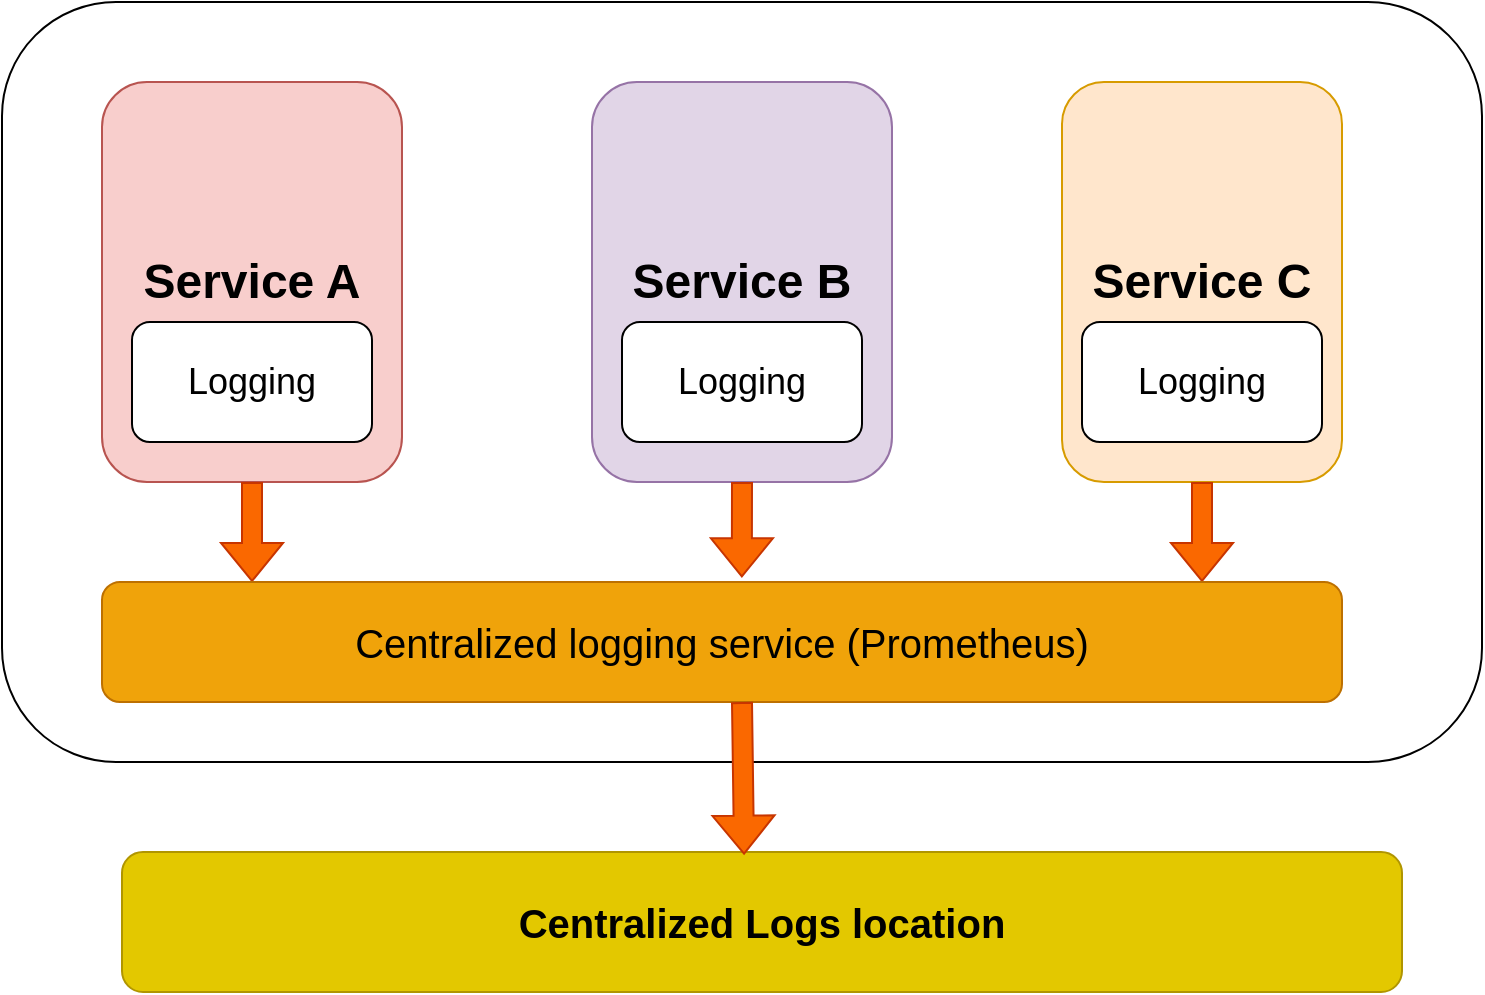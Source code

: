 <mxfile version="20.8.13" type="github">
  <diagram id="6JjqR04NzSdjiCu4Dxnf" name="Page-1">
    <mxGraphModel dx="880" dy="421" grid="1" gridSize="10" guides="1" tooltips="1" connect="1" arrows="1" fold="1" page="1" pageScale="1" pageWidth="827" pageHeight="1169" math="0" shadow="0">
      <root>
        <mxCell id="0" />
        <mxCell id="1" parent="0" />
        <mxCell id="g1a5hRw7U2E6IYuk5Pdz-1" value="" style="rounded=1;whiteSpace=wrap;html=1;fillColor=none;" parent="1" vertex="1">
          <mxGeometry x="80" y="90" width="740" height="380" as="geometry" />
        </mxCell>
        <mxCell id="g1a5hRw7U2E6IYuk5Pdz-2" value="&lt;font size=&quot;1&quot;&gt;&lt;b style=&quot;font-size: 24px;&quot;&gt;Service A&lt;/b&gt;&lt;/font&gt;" style="rounded=1;whiteSpace=wrap;html=1;fillColor=#f8cecc;strokeColor=#b85450;" parent="1" vertex="1">
          <mxGeometry x="130" y="130" width="150" height="200" as="geometry" />
        </mxCell>
        <mxCell id="g1a5hRw7U2E6IYuk5Pdz-3" value="&lt;font style=&quot;font-size: 24px;&quot;&gt;&lt;b&gt;Service B&lt;/b&gt;&lt;/font&gt;" style="rounded=1;whiteSpace=wrap;html=1;fillColor=#e1d5e7;strokeColor=#9673a6;" parent="1" vertex="1">
          <mxGeometry x="375" y="130" width="150" height="200" as="geometry" />
        </mxCell>
        <mxCell id="g1a5hRw7U2E6IYuk5Pdz-5" value="&lt;font style=&quot;font-size: 18px;&quot;&gt;Logging&lt;/font&gt;" style="rounded=1;whiteSpace=wrap;html=1;" parent="1" vertex="1">
          <mxGeometry x="145" y="250" width="120" height="60" as="geometry" />
        </mxCell>
        <mxCell id="g1a5hRw7U2E6IYuk5Pdz-6" value="&lt;font style=&quot;font-size: 24px;&quot;&gt;&lt;b&gt;Service C&lt;/b&gt;&lt;/font&gt;" style="rounded=1;whiteSpace=wrap;html=1;fillColor=#ffe6cc;strokeColor=#d79b00;" parent="1" vertex="1">
          <mxGeometry x="610" y="130" width="140" height="200" as="geometry" />
        </mxCell>
        <mxCell id="g1a5hRw7U2E6IYuk5Pdz-7" value="&lt;font style=&quot;font-size: 18px;&quot;&gt;Logging&lt;/font&gt;" style="rounded=1;whiteSpace=wrap;html=1;" parent="1" vertex="1">
          <mxGeometry x="620" y="250" width="120" height="60" as="geometry" />
        </mxCell>
        <mxCell id="g1a5hRw7U2E6IYuk5Pdz-8" value="&lt;font style=&quot;font-size: 18px;&quot;&gt;Logging&lt;/font&gt;" style="rounded=1;whiteSpace=wrap;html=1;" parent="1" vertex="1">
          <mxGeometry x="390" y="250" width="120" height="60" as="geometry" />
        </mxCell>
        <mxCell id="g1a5hRw7U2E6IYuk5Pdz-10" value="&lt;font style=&quot;font-size: 20px;&quot;&gt;&lt;b&gt;Centralized Logs location&lt;/b&gt;&lt;/font&gt;" style="rounded=1;whiteSpace=wrap;html=1;fillColor=#e3c800;strokeColor=#B09500;fontColor=#000000;" parent="1" vertex="1">
          <mxGeometry x="140" y="515" width="640" height="70" as="geometry" />
        </mxCell>
        <mxCell id="g1a5hRw7U2E6IYuk5Pdz-11" value="" style="shape=flexArrow;endArrow=classic;html=1;rounded=0;exitX=0.5;exitY=1;exitDx=0;exitDy=0;fillColor=#fa6800;strokeColor=#C73500;" parent="1" source="g1a5hRw7U2E6IYuk5Pdz-2" edge="1">
          <mxGeometry width="50" height="50" relative="1" as="geometry">
            <mxPoint x="390" y="350" as="sourcePoint" />
            <mxPoint x="205" y="380" as="targetPoint" />
          </mxGeometry>
        </mxCell>
        <mxCell id="g1a5hRw7U2E6IYuk5Pdz-12" value="" style="shape=flexArrow;endArrow=classic;html=1;rounded=0;exitX=0.5;exitY=1;exitDx=0;exitDy=0;fillColor=#fa6800;strokeColor=#C73500;" parent="1" source="g1a5hRw7U2E6IYuk5Pdz-6" edge="1">
          <mxGeometry width="50" height="50" relative="1" as="geometry">
            <mxPoint x="600" y="380" as="sourcePoint" />
            <mxPoint x="680" y="380" as="targetPoint" />
          </mxGeometry>
        </mxCell>
        <mxCell id="g1a5hRw7U2E6IYuk5Pdz-13" value="" style="shape=flexArrow;endArrow=classic;html=1;rounded=0;entryX=0.516;entryY=-0.039;entryDx=0;entryDy=0;fillColor=#fa6800;strokeColor=#C73500;entryPerimeter=0;" parent="1" target="g1a5hRw7U2E6IYuk5Pdz-15" edge="1">
          <mxGeometry width="50" height="50" relative="1" as="geometry">
            <mxPoint x="450" y="330" as="sourcePoint" />
            <mxPoint x="440" y="300" as="targetPoint" />
          </mxGeometry>
        </mxCell>
        <mxCell id="g1a5hRw7U2E6IYuk5Pdz-15" value="Centralized logging service (Prometheus)" style="rounded=1;whiteSpace=wrap;html=1;fontSize=20;fillColor=#f0a30a;fontColor=#000000;strokeColor=#BD7000;" parent="1" vertex="1">
          <mxGeometry x="130" y="380" width="620" height="60" as="geometry" />
        </mxCell>
        <mxCell id="g1a5hRw7U2E6IYuk5Pdz-17" value="" style="shape=flexArrow;endArrow=classic;html=1;rounded=0;fontSize=20;entryX=0.486;entryY=0.019;entryDx=0;entryDy=0;entryPerimeter=0;fillColor=#fa6800;strokeColor=#C73500;" parent="1" target="g1a5hRw7U2E6IYuk5Pdz-10" edge="1">
          <mxGeometry width="50" height="50" relative="1" as="geometry">
            <mxPoint x="450" y="440" as="sourcePoint" />
            <mxPoint x="450" y="520" as="targetPoint" />
          </mxGeometry>
        </mxCell>
      </root>
    </mxGraphModel>
  </diagram>
</mxfile>
